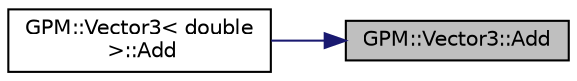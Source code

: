 digraph "GPM::Vector3::Add"
{
 // INTERACTIVE_SVG=YES
 // LATEX_PDF_SIZE
  edge [fontname="Helvetica",fontsize="10",labelfontname="Helvetica",labelfontsize="10"];
  node [fontname="Helvetica",fontsize="10",shape=record];
  rankdir="RL";
  Node17 [label="GPM::Vector3::Add",height=0.2,width=0.4,color="black", fillcolor="grey75", style="filled", fontcolor="black",tooltip="Add other vector to the current vector."];
  Node17 -> Node18 [dir="back",color="midnightblue",fontsize="10",style="solid",fontname="Helvetica"];
  Node18 [label="GPM::Vector3\< double\l \>::Add",height=0.2,width=0.4,color="black", fillcolor="white", style="filled",URL="$struct_g_p_m_1_1_vector3.html#a2940876ea1237fb03cb4845bf378466d",tooltip="Add left vector to the right vector."];
}
